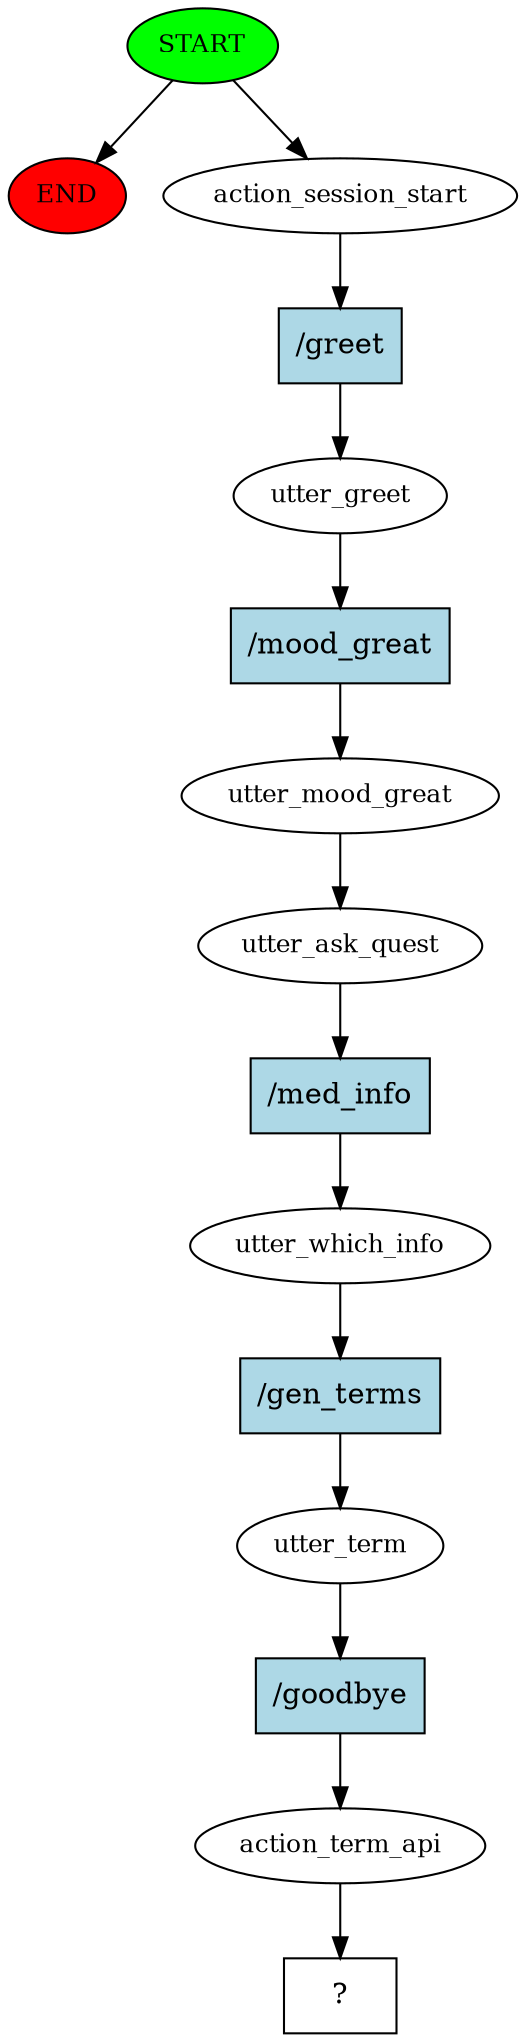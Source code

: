 digraph  {
0 [class="start active", fillcolor=green, fontsize=12, label=START, style=filled];
"-1" [class=end, fillcolor=red, fontsize=12, label=END, style=filled];
1 [class=active, fontsize=12, label=action_session_start];
2 [class=active, fontsize=12, label=utter_greet];
3 [class=active, fontsize=12, label=utter_mood_great];
4 [class=active, fontsize=12, label=utter_ask_quest];
5 [class=active, fontsize=12, label=utter_which_info];
6 [class=active, fontsize=12, label=utter_term];
7 [class=active, fontsize=12, label=action_term_api];
8 [class="intent dashed active", label="  ?  ", shape=rect];
9 [class="intent active", fillcolor=lightblue, label="/greet", shape=rect, style=filled];
10 [class="intent active", fillcolor=lightblue, label="/mood_great", shape=rect, style=filled];
11 [class="intent active", fillcolor=lightblue, label="/med_info", shape=rect, style=filled];
12 [class="intent active", fillcolor=lightblue, label="/gen_terms", shape=rect, style=filled];
13 [class="intent active", fillcolor=lightblue, label="/goodbye", shape=rect, style=filled];
0 -> "-1"  [class="", key=NONE, label=""];
0 -> 1  [class=active, key=NONE, label=""];
1 -> 9  [class=active, key=0];
2 -> 10  [class=active, key=0];
3 -> 4  [class=active, key=NONE, label=""];
4 -> 11  [class=active, key=0];
5 -> 12  [class=active, key=0];
6 -> 13  [class=active, key=0];
7 -> 8  [class=active, key=NONE, label=""];
9 -> 2  [class=active, key=0];
10 -> 3  [class=active, key=0];
11 -> 5  [class=active, key=0];
12 -> 6  [class=active, key=0];
13 -> 7  [class=active, key=0];
}
